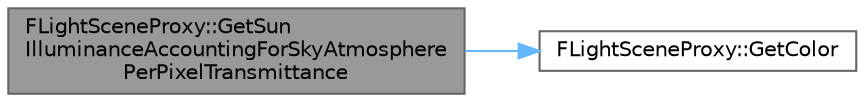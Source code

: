 digraph "FLightSceneProxy::GetSunIlluminanceAccountingForSkyAtmospherePerPixelTransmittance"
{
 // INTERACTIVE_SVG=YES
 // LATEX_PDF_SIZE
  bgcolor="transparent";
  edge [fontname=Helvetica,fontsize=10,labelfontname=Helvetica,labelfontsize=10];
  node [fontname=Helvetica,fontsize=10,shape=box,height=0.2,width=0.4];
  rankdir="LR";
  Node1 [id="Node000001",label="FLightSceneProxy::GetSun\lIlluminanceAccountingForSkyAtmosphere\lPerPixelTransmittance",height=0.2,width=0.4,color="gray40", fillcolor="grey60", style="filled", fontcolor="black",tooltip=" "];
  Node1 -> Node2 [id="edge1_Node000001_Node000002",color="steelblue1",style="solid",tooltip=" "];
  Node2 [id="Node000002",label="FLightSceneProxy::GetColor",height=0.2,width=0.4,color="grey40", fillcolor="white", style="filled",URL="$d3/ded/classFLightSceneProxy.html#a5aa42167daa99d5566dca806b0d05b4b",tooltip=" "];
}
